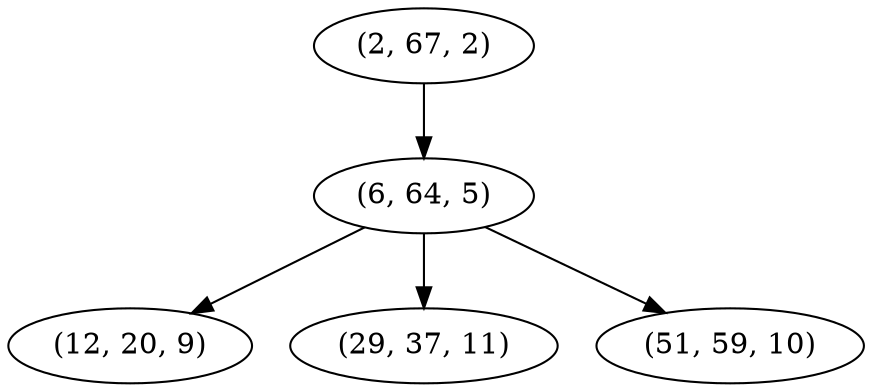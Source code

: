 digraph tree {
    "(2, 67, 2)";
    "(6, 64, 5)";
    "(12, 20, 9)";
    "(29, 37, 11)";
    "(51, 59, 10)";
    "(2, 67, 2)" -> "(6, 64, 5)";
    "(6, 64, 5)" -> "(12, 20, 9)";
    "(6, 64, 5)" -> "(29, 37, 11)";
    "(6, 64, 5)" -> "(51, 59, 10)";
}
